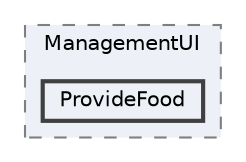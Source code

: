 digraph "102_Management_UI/ManagementUI/ProvideFood"
{
 // LATEX_PDF_SIZE
  bgcolor="transparent";
  edge [fontname=Helvetica,fontsize=10,labelfontname=Helvetica,labelfontsize=10];
  node [fontname=Helvetica,fontsize=10,shape=box,height=0.2,width=0.4];
  compound=true
  subgraph clusterdir_8430662fc7104e9e9c97425b67dc77bd {
    graph [ bgcolor="#edf0f7", pencolor="grey50", label="ManagementUI", fontname=Helvetica,fontsize=10 style="filled,dashed", URL="dir_8430662fc7104e9e9c97425b67dc77bd.html",tooltip=""]
  dir_48b25546d8c168a6221b2d85415739aa [label="ProvideFood", fillcolor="#edf0f7", color="grey25", style="filled,bold", URL="dir_48b25546d8c168a6221b2d85415739aa.html",tooltip=""];
  }
}
